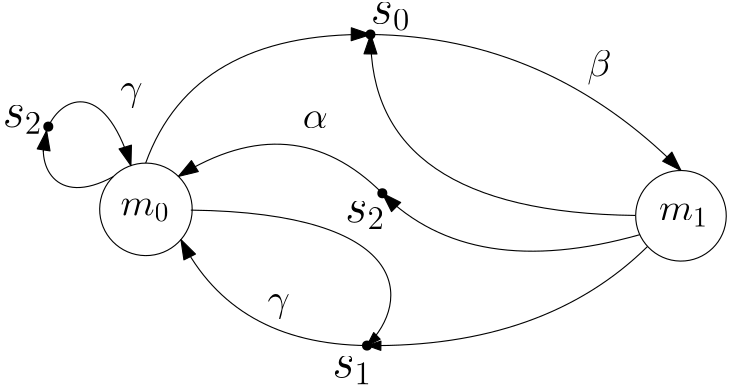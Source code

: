 <?xml version="1.0"?>
<!DOCTYPE ipe SYSTEM "ipe.dtd">
<ipe version="70206" creator="Ipe 7.2.6">
<info created="D:20161207175547" modified="D:20180519161257"/>
<ipestyle name="basic">
<symbol name="arrow/arc(spx)">
<path stroke="sym-stroke" fill="sym-stroke" pen="sym-pen">
0 0 m
-1 0.333 l
-1 -0.333 l
h
</path>
</symbol>
<symbol name="arrow/farc(spx)">
<path stroke="sym-stroke" fill="white" pen="sym-pen">
0 0 m
-1 0.333 l
-1 -0.333 l
h
</path>
</symbol>
<symbol name="arrow/ptarc(spx)">
<path stroke="sym-stroke" fill="sym-stroke" pen="sym-pen">
0 0 m
-1 0.333 l
-0.8 0 l
-1 -0.333 l
h
</path>
</symbol>
<symbol name="arrow/fptarc(spx)">
<path stroke="sym-stroke" fill="white" pen="sym-pen">
0 0 m
-1 0.333 l
-0.8 0 l
-1 -0.333 l
h
</path>
</symbol>
<symbol name="mark/circle(sx)" transformations="translations">
<path fill="sym-stroke">
0.6 0 0 0.6 0 0 e
0.4 0 0 0.4 0 0 e
</path>
</symbol>
<symbol name="mark/disk(sx)" transformations="translations">
<path fill="sym-stroke">
0.6 0 0 0.6 0 0 e
</path>
</symbol>
<symbol name="mark/fdisk(sfx)" transformations="translations">
<group>
<path fill="sym-fill">
0.5 0 0 0.5 0 0 e
</path>
<path fill="sym-stroke" fillrule="eofill">
0.6 0 0 0.6 0 0 e
0.4 0 0 0.4 0 0 e
</path>
</group>
</symbol>
<symbol name="mark/box(sx)" transformations="translations">
<path fill="sym-stroke" fillrule="eofill">
-0.6 -0.6 m
0.6 -0.6 l
0.6 0.6 l
-0.6 0.6 l
h
-0.4 -0.4 m
0.4 -0.4 l
0.4 0.4 l
-0.4 0.4 l
h
</path>
</symbol>
<symbol name="mark/square(sx)" transformations="translations">
<path fill="sym-stroke">
-0.6 -0.6 m
0.6 -0.6 l
0.6 0.6 l
-0.6 0.6 l
h
</path>
</symbol>
<symbol name="mark/fsquare(sfx)" transformations="translations">
<group>
<path fill="sym-fill">
-0.5 -0.5 m
0.5 -0.5 l
0.5 0.5 l
-0.5 0.5 l
h
</path>
<path fill="sym-stroke" fillrule="eofill">
-0.6 -0.6 m
0.6 -0.6 l
0.6 0.6 l
-0.6 0.6 l
h
-0.4 -0.4 m
0.4 -0.4 l
0.4 0.4 l
-0.4 0.4 l
h
</path>
</group>
</symbol>
<symbol name="mark/cross(sx)" transformations="translations">
<group>
<path fill="sym-stroke">
-0.43 -0.57 m
0.57 0.43 l
0.43 0.57 l
-0.57 -0.43 l
h
</path>
<path fill="sym-stroke">
-0.43 0.57 m
0.57 -0.43 l
0.43 -0.57 l
-0.57 0.43 l
h
</path>
</group>
</symbol>
<symbol name="arrow/fnormal(spx)">
<path stroke="sym-stroke" fill="white" pen="sym-pen">
0 0 m
-1 0.333 l
-1 -0.333 l
h
</path>
</symbol>
<symbol name="arrow/pointed(spx)">
<path stroke="sym-stroke" fill="sym-stroke" pen="sym-pen">
0 0 m
-1 0.333 l
-0.8 0 l
-1 -0.333 l
h
</path>
</symbol>
<symbol name="arrow/fpointed(spx)">
<path stroke="sym-stroke" fill="white" pen="sym-pen">
0 0 m
-1 0.333 l
-0.8 0 l
-1 -0.333 l
h
</path>
</symbol>
<symbol name="arrow/linear(spx)">
<path stroke="sym-stroke" pen="sym-pen">
-1 0.333 m
0 0 l
-1 -0.333 l
</path>
</symbol>
<symbol name="arrow/fdouble(spx)">
<path stroke="sym-stroke" fill="white" pen="sym-pen">
0 0 m
-1 0.333 l
-1 -0.333 l
h
-1 0 m
-2 0.333 l
-2 -0.333 l
h
</path>
</symbol>
<symbol name="arrow/double(spx)">
<path stroke="sym-stroke" fill="sym-stroke" pen="sym-pen">
0 0 m
-1 0.333 l
-1 -0.333 l
h
-1 0 m
-2 0.333 l
-2 -0.333 l
h
</path>
</symbol>
<pen name="heavier" value="0.8"/>
<pen name="fat" value="1.2"/>
<pen name="ultrafat" value="2"/>
<symbolsize name="large" value="5"/>
<symbolsize name="small" value="2"/>
<symbolsize name="tiny" value="1.1"/>
<arrowsize name="large" value="10"/>
<arrowsize name="small" value="5"/>
<arrowsize name="tiny" value="3"/>
<color name="red" value="1 0 0"/>
<color name="green" value="0 1 0"/>
<color name="blue" value="0 0 1"/>
<color name="yellow" value="1 1 0"/>
<color name="orange" value="1 0.647 0"/>
<color name="gold" value="1 0.843 0"/>
<color name="purple" value="0.627 0.125 0.941"/>
<color name="gray" value="0.745"/>
<color name="brown" value="0.647 0.165 0.165"/>
<color name="navy" value="0 0 0.502"/>
<color name="pink" value="1 0.753 0.796"/>
<color name="seagreen" value="0.18 0.545 0.341"/>
<color name="turquoise" value="0.251 0.878 0.816"/>
<color name="violet" value="0.933 0.51 0.933"/>
<color name="darkblue" value="0 0 0.545"/>
<color name="darkcyan" value="0 0.545 0.545"/>
<color name="darkgray" value="0.663"/>
<color name="darkgreen" value="0 0.392 0"/>
<color name="darkmagenta" value="0.545 0 0.545"/>
<color name="darkorange" value="1 0.549 0"/>
<color name="darkred" value="0.545 0 0"/>
<color name="lightblue" value="0.678 0.847 0.902"/>
<color name="lightcyan" value="0.878 1 1"/>
<color name="lightgray" value="0.827"/>
<color name="lightgreen" value="0.565 0.933 0.565"/>
<color name="lightyellow" value="1 1 0.878"/>
<dashstyle name="dashed" value="[4] 0"/>
<dashstyle name="dotted" value="[1 3] 0"/>
<dashstyle name="dash dotted" value="[4 2 1 2] 0"/>
<dashstyle name="dash dot dotted" value="[4 2 1 2 1 2] 0"/>
<textsize name="large" value="\large"/>
<textsize name="Large" value="\Large"/>
<textsize name="LARGE" value="\LARGE"/>
<textsize name="huge" value="\huge"/>
<textsize name="Huge" value="\Huge"/>
<textsize name="small" value="\small"/>
<textsize name="footnote" value="\footnotesize"/>
<textsize name="tiny" value="\tiny"/>
<textstyle name="center" begin="\begin{center}" end="\end{center}"/>
<textstyle name="itemize" begin="\begin{itemize}" end="\end{itemize}"/>
<textstyle name="item" begin="\begin{itemize}\item{}" end="\end{itemize}"/>
<gridsize name="4 pts" value="4"/>
<gridsize name="8 pts (~3 mm)" value="8"/>
<gridsize name="16 pts (~6 mm)" value="16"/>
<gridsize name="32 pts (~12 mm)" value="32"/>
<gridsize name="10 pts (~3.5 mm)" value="10"/>
<gridsize name="20 pts (~7 mm)" value="20"/>
<gridsize name="14 pts (~5 mm)" value="14"/>
<gridsize name="28 pts (~10 mm)" value="28"/>
<gridsize name="56 pts (~20 mm)" value="56"/>
<anglesize name="90 deg" value="90"/>
<anglesize name="60 deg" value="60"/>
<anglesize name="45 deg" value="45"/>
<anglesize name="30 deg" value="30"/>
<anglesize name="22.5 deg" value="22.5"/>
<opacity name="10%" value="0.1"/>
<opacity name="30%" value="0.3"/>
<opacity name="50%" value="0.5"/>
<opacity name="75%" value="0.75"/>
<tiling name="falling" angle="-60" step="4" width="1"/>
<tiling name="rising" angle="30" step="4" width="1"/>
</ipestyle>
<page>
<layer name="alpha"/>
<view layers="alpha" active="alpha"/>
<path layer="alpha" matrix="0.0120011 0.999928 -0.999928 0.0120011 811.189 594.231" stroke="black">
16.6541 0 0 16.6541 31.9073 672.727 e
</path>
<path matrix="0.0120011 0.999928 -0.999928 0.0120011 811.189 594.231" stroke="black">
16.3058 0 0 16.3058 31.8992 480.102 e
</path>
<text matrix="0.0120011 0.999928 -0.999928 0.0120011 801.04 559.823" transformations="translations" pos="64.081 672.161" stroke="black" type="label" width="17.767" height="6.179" depth="2.15" valign="baseline" size="Large" style="math">m_0</text>
<text matrix="0.0120011 0.999928 -0.999928 0.0120011 801.154 565.16" transformations="translations" pos="59.3112 478.317" stroke="black" type="label" width="17.767" height="6.179" depth="2.15" valign="baseline" size="Large" style="math">m_1</text>
<path matrix="0.0120011 0.999928 -0.999928 0.0120011 810.237 562.067" stroke="black" arrow="normal/small">
52.9066 491.418 m
16 528
16 592 c
</path>
<use matrix="0.0120011 0.999928 -0.999928 0.0120011 810.237 562.067" name="mark/disk(sx)" pos="16 592" size="normal" stroke="black"/>
<path matrix="0.0120011 0.999928 -0.999928 0.0120011 810.237 562.067" stroke="black" arrow="normal/normal">
16 592 m
16 640
53.3419 659.432 c
</path>
<text matrix="0.0120011 0.999928 -0.999928 0.0120011 797.821 550.746" transformations="translations" pos="16 592" stroke="black" type="label" width="14.291" height="7.415" depth="2.58" valign="baseline" size="LARGE" style="math">s_1</text>
<text matrix="0.0120011 0.999928 -0.999928 0.0120011 801.784 550.647" transformations="translations" pos="72 592" stroke="black" type="label" width="14.291" height="7.415" depth="2.58" valign="baseline" size="LARGE" style="math">s_2</text>
<path matrix="0.0120011 0.999928 -0.999928 0.0120011 810.237 562.067" stroke="black" arrow="normal/normal">
128 592 m
128 528
80.3775 479.734 c
</path>
<use matrix="0.0120011 0.999928 -0.999928 0.0120011 810.237 562.067" name="mark/disk(sx)" pos="128 592.1" size="normal" stroke="black"/>
<text matrix="0.0120011 0.999928 -0.999928 0.0120011 810.237 562.067" transformations="translations" pos="132 592" stroke="black" type="label" width="14.291" height="7.415" depth="2.58" valign="baseline" size="LARGE" style="math">s_0</text>
<path matrix="0.0120011 0.999928 -0.999928 0.0120011 810.237 562.067" stroke="black" arrow="normal/normal">
80.7324 672.463 m
128 656
128 592 c
</path>
<text matrix="0.0120011 0.999928 -0.999928 0.0120011 642.237 566.067" transformations="translations" pos="92 448" stroke="black" type="label" width="9.026" height="6.177" depth="0" valign="baseline" size="Large" style="math">\alpha</text>
<text matrix="0.0120011 0.999928 -0.999928 0.0120011 808.304 559.857" transformations="translations" pos="116 512" stroke="black" type="label" width="8.726" height="9.962" depth="2.79" valign="baseline" size="Large" style="math">\beta</text>
<text matrix="0.0120011 0.999928 -0.999928 0.0120011 802.19 558.163" transformations="translations" pos="32 620" stroke="black" type="label" width="8.067" height="6.176" depth="2.79" valign="baseline" size="Large" style="math">\gamma</text>
<path matrix="0.0120011 0.999928 -0.999928 0.0120011 810.237 562.067" stroke="black" arrow="normal/normal">
64 496 m
64 592
128 592 c
</path>
<path matrix="0.0120011 0.999928 -0.999928 0.0120011 810.237 562.067" stroke="black" arrow="normal/small">
64 656 m
64 576
32 576
16 592 c
</path>
<path matrix="0.0120011 0.999928 -0.999928 0.0120011 810.237 562.067" stroke="black" arrow="normal/normal">
75.6993 684.093 m
64 704.961
96 720
112 688
79.766 677.759 c
</path>
<use matrix="0.0120011 0.999928 -0.999928 0.0120011 810.237 562.067" name="mark/disk(sx)" pos="93.4462 707.664" size="normal" stroke="black"/>
<text matrix="0.0120011 0.999928 -0.999928 0.0120011 794.058 551.535" transformations="translations" pos="104 708" stroke="black" type="label" width="14.291" height="7.415" depth="2.58" valign="baseline" size="LARGE" style="math">s_2</text>
<text matrix="0.0120011 0.999928 -0.999928 0.0120011 801.049 617.545" transformations="translations" pos="48 672" stroke="black" type="label" width="8.067" height="6.176" depth="2.79" valign="baseline" size="Large" style="math">\gamma</text>
<path stroke="black" arrow="normal/normal">
316.685 625.089 m
256 608
224 640 c
</path>
<path stroke="black" arrow="normal/normal">
224 640 m
192 672
150.58 646.074 c
</path>
<use name="mark/disk(sx)" pos="224 640" size="normal" stroke="black"/>
<path stroke="black" arrow="normal/normal">
101.952 654.904 m
103.14 662.527 l
</path>
</page>
</ipe>
